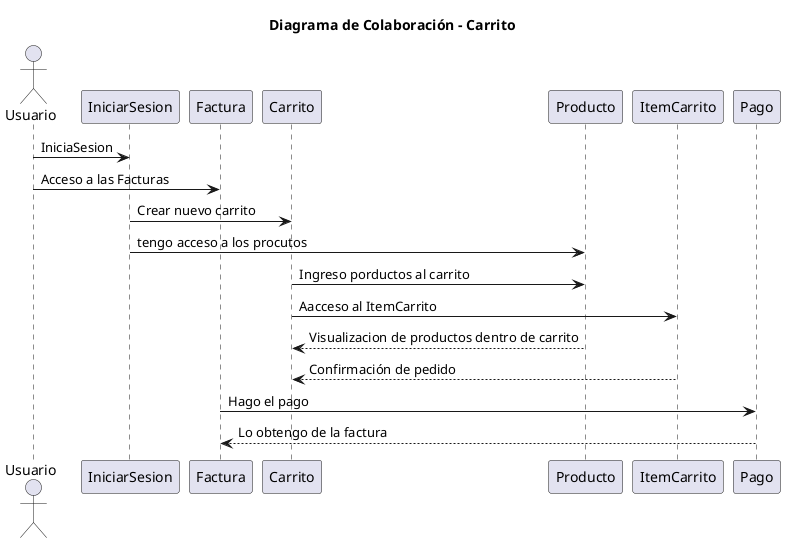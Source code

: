 @startuml Diagrama-De-Colaboracion

title Diagrama de Colaboración - Carrito

actor Usuario as user

user->IniciarSesion: IniciaSesion
user->Factura: Acceso a las Facturas
IniciarSesion->Carrito: Crear nuevo carrito
IniciarSesion->Producto: tengo acceso a los procutos
Carrito->Producto: Ingreso porductos al carrito
Carrito->ItemCarrito: Aacceso al ItemCarrito
Producto-->Carrito: Visualizacion de productos dentro de carrito
ItemCarrito-->Carrito: Confirmación de pedido
Factura->Pago: Hago el pago
Pago-->Factura: Lo obtengo de la factura
@enduml